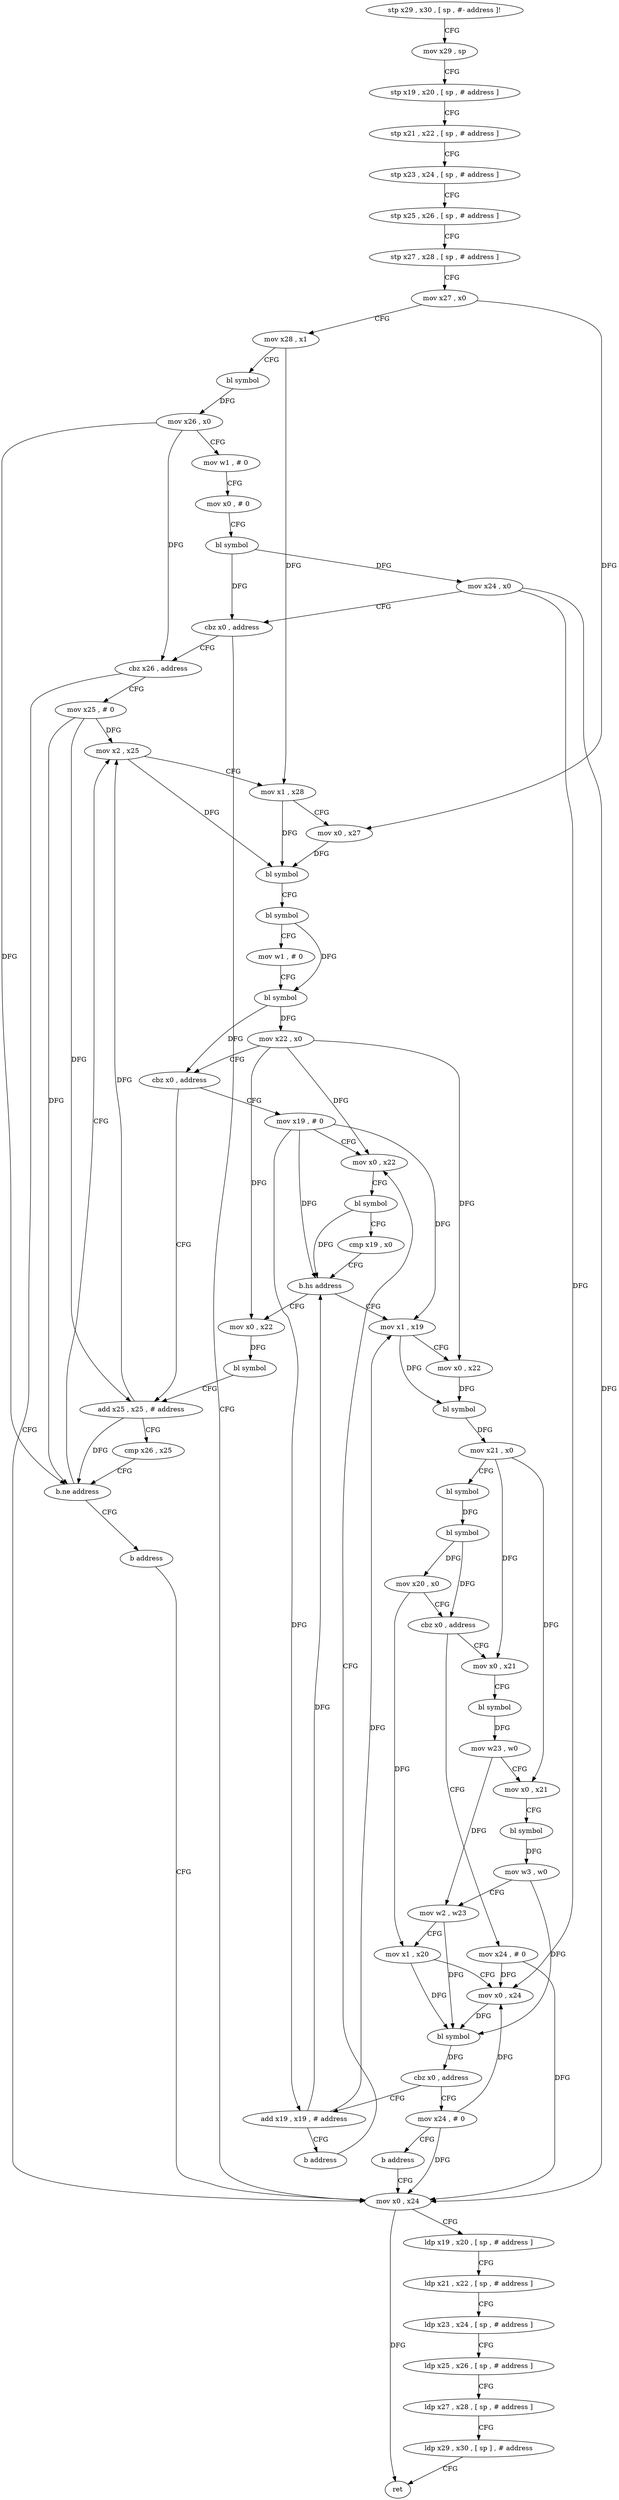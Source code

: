 digraph "func" {
"110192" [label = "stp x29 , x30 , [ sp , #- address ]!" ]
"110196" [label = "mov x29 , sp" ]
"110200" [label = "stp x19 , x20 , [ sp , # address ]" ]
"110204" [label = "stp x21 , x22 , [ sp , # address ]" ]
"110208" [label = "stp x23 , x24 , [ sp , # address ]" ]
"110212" [label = "stp x25 , x26 , [ sp , # address ]" ]
"110216" [label = "stp x27 , x28 , [ sp , # address ]" ]
"110220" [label = "mov x27 , x0" ]
"110224" [label = "mov x28 , x1" ]
"110228" [label = "bl symbol" ]
"110232" [label = "mov x26 , x0" ]
"110236" [label = "mov w1 , # 0" ]
"110240" [label = "mov x0 , # 0" ]
"110244" [label = "bl symbol" ]
"110248" [label = "mov x24 , x0" ]
"110252" [label = "cbz x0 , address" ]
"110432" [label = "mov x0 , x24" ]
"110256" [label = "cbz x26 , address" ]
"110436" [label = "ldp x19 , x20 , [ sp , # address ]" ]
"110440" [label = "ldp x21 , x22 , [ sp , # address ]" ]
"110444" [label = "ldp x23 , x24 , [ sp , # address ]" ]
"110448" [label = "ldp x25 , x26 , [ sp , # address ]" ]
"110452" [label = "ldp x27 , x28 , [ sp , # address ]" ]
"110456" [label = "ldp x29 , x30 , [ sp ] , # address" ]
"110460" [label = "ret" ]
"110260" [label = "mov x25 , # 0" ]
"110264" [label = "mov x2 , x25" ]
"110412" [label = "add x25 , x25 , # address" ]
"110416" [label = "cmp x26 , x25" ]
"110420" [label = "b.ne address" ]
"110424" [label = "b address" ]
"110300" [label = "mov x19 , # 0" ]
"110304" [label = "mov x0 , x22" ]
"110268" [label = "mov x1 , x28" ]
"110272" [label = "mov x0 , x27" ]
"110276" [label = "bl symbol" ]
"110280" [label = "bl symbol" ]
"110284" [label = "mov w1 , # 0" ]
"110288" [label = "bl symbol" ]
"110292" [label = "mov x22 , x0" ]
"110296" [label = "cbz x0 , address" ]
"110404" [label = "mov x0 , x22" ]
"110408" [label = "bl symbol" ]
"110320" [label = "mov x1 , x19" ]
"110324" [label = "mov x0 , x22" ]
"110328" [label = "bl symbol" ]
"110332" [label = "mov x21 , x0" ]
"110336" [label = "bl symbol" ]
"110340" [label = "bl symbol" ]
"110344" [label = "mov x20 , x0" ]
"110348" [label = "cbz x0 , address" ]
"110428" [label = "mov x24 , # 0" ]
"110352" [label = "mov x0 , x21" ]
"110356" [label = "bl symbol" ]
"110360" [label = "mov w23 , w0" ]
"110364" [label = "mov x0 , x21" ]
"110368" [label = "bl symbol" ]
"110372" [label = "mov w3 , w0" ]
"110376" [label = "mov w2 , w23" ]
"110380" [label = "mov x1 , x20" ]
"110384" [label = "mov x0 , x24" ]
"110388" [label = "bl symbol" ]
"110392" [label = "cbz x0 , address" ]
"110464" [label = "mov x24 , # 0" ]
"110396" [label = "add x19 , x19 , # address" ]
"110468" [label = "b address" ]
"110400" [label = "b address" ]
"110308" [label = "bl symbol" ]
"110312" [label = "cmp x19 , x0" ]
"110316" [label = "b.hs address" ]
"110192" -> "110196" [ label = "CFG" ]
"110196" -> "110200" [ label = "CFG" ]
"110200" -> "110204" [ label = "CFG" ]
"110204" -> "110208" [ label = "CFG" ]
"110208" -> "110212" [ label = "CFG" ]
"110212" -> "110216" [ label = "CFG" ]
"110216" -> "110220" [ label = "CFG" ]
"110220" -> "110224" [ label = "CFG" ]
"110220" -> "110272" [ label = "DFG" ]
"110224" -> "110228" [ label = "CFG" ]
"110224" -> "110268" [ label = "DFG" ]
"110228" -> "110232" [ label = "DFG" ]
"110232" -> "110236" [ label = "CFG" ]
"110232" -> "110256" [ label = "DFG" ]
"110232" -> "110420" [ label = "DFG" ]
"110236" -> "110240" [ label = "CFG" ]
"110240" -> "110244" [ label = "CFG" ]
"110244" -> "110248" [ label = "DFG" ]
"110244" -> "110252" [ label = "DFG" ]
"110248" -> "110252" [ label = "CFG" ]
"110248" -> "110432" [ label = "DFG" ]
"110248" -> "110384" [ label = "DFG" ]
"110252" -> "110432" [ label = "CFG" ]
"110252" -> "110256" [ label = "CFG" ]
"110432" -> "110436" [ label = "CFG" ]
"110432" -> "110460" [ label = "DFG" ]
"110256" -> "110432" [ label = "CFG" ]
"110256" -> "110260" [ label = "CFG" ]
"110436" -> "110440" [ label = "CFG" ]
"110440" -> "110444" [ label = "CFG" ]
"110444" -> "110448" [ label = "CFG" ]
"110448" -> "110452" [ label = "CFG" ]
"110452" -> "110456" [ label = "CFG" ]
"110456" -> "110460" [ label = "CFG" ]
"110260" -> "110264" [ label = "DFG" ]
"110260" -> "110412" [ label = "DFG" ]
"110260" -> "110420" [ label = "DFG" ]
"110264" -> "110268" [ label = "CFG" ]
"110264" -> "110276" [ label = "DFG" ]
"110412" -> "110416" [ label = "CFG" ]
"110412" -> "110264" [ label = "DFG" ]
"110412" -> "110420" [ label = "DFG" ]
"110416" -> "110420" [ label = "CFG" ]
"110420" -> "110264" [ label = "CFG" ]
"110420" -> "110424" [ label = "CFG" ]
"110424" -> "110432" [ label = "CFG" ]
"110300" -> "110304" [ label = "CFG" ]
"110300" -> "110316" [ label = "DFG" ]
"110300" -> "110320" [ label = "DFG" ]
"110300" -> "110396" [ label = "DFG" ]
"110304" -> "110308" [ label = "CFG" ]
"110268" -> "110272" [ label = "CFG" ]
"110268" -> "110276" [ label = "DFG" ]
"110272" -> "110276" [ label = "DFG" ]
"110276" -> "110280" [ label = "CFG" ]
"110280" -> "110284" [ label = "CFG" ]
"110280" -> "110288" [ label = "DFG" ]
"110284" -> "110288" [ label = "CFG" ]
"110288" -> "110292" [ label = "DFG" ]
"110288" -> "110296" [ label = "DFG" ]
"110292" -> "110296" [ label = "CFG" ]
"110292" -> "110304" [ label = "DFG" ]
"110292" -> "110404" [ label = "DFG" ]
"110292" -> "110324" [ label = "DFG" ]
"110296" -> "110412" [ label = "CFG" ]
"110296" -> "110300" [ label = "CFG" ]
"110404" -> "110408" [ label = "DFG" ]
"110408" -> "110412" [ label = "CFG" ]
"110320" -> "110324" [ label = "CFG" ]
"110320" -> "110328" [ label = "DFG" ]
"110324" -> "110328" [ label = "DFG" ]
"110328" -> "110332" [ label = "DFG" ]
"110332" -> "110336" [ label = "CFG" ]
"110332" -> "110352" [ label = "DFG" ]
"110332" -> "110364" [ label = "DFG" ]
"110336" -> "110340" [ label = "DFG" ]
"110340" -> "110344" [ label = "DFG" ]
"110340" -> "110348" [ label = "DFG" ]
"110344" -> "110348" [ label = "CFG" ]
"110344" -> "110380" [ label = "DFG" ]
"110348" -> "110428" [ label = "CFG" ]
"110348" -> "110352" [ label = "CFG" ]
"110428" -> "110432" [ label = "DFG" ]
"110428" -> "110384" [ label = "DFG" ]
"110352" -> "110356" [ label = "CFG" ]
"110356" -> "110360" [ label = "DFG" ]
"110360" -> "110364" [ label = "CFG" ]
"110360" -> "110376" [ label = "DFG" ]
"110364" -> "110368" [ label = "CFG" ]
"110368" -> "110372" [ label = "DFG" ]
"110372" -> "110376" [ label = "CFG" ]
"110372" -> "110388" [ label = "DFG" ]
"110376" -> "110380" [ label = "CFG" ]
"110376" -> "110388" [ label = "DFG" ]
"110380" -> "110384" [ label = "CFG" ]
"110380" -> "110388" [ label = "DFG" ]
"110384" -> "110388" [ label = "DFG" ]
"110388" -> "110392" [ label = "DFG" ]
"110392" -> "110464" [ label = "CFG" ]
"110392" -> "110396" [ label = "CFG" ]
"110464" -> "110468" [ label = "CFG" ]
"110464" -> "110432" [ label = "DFG" ]
"110464" -> "110384" [ label = "DFG" ]
"110396" -> "110400" [ label = "CFG" ]
"110396" -> "110320" [ label = "DFG" ]
"110396" -> "110316" [ label = "DFG" ]
"110468" -> "110432" [ label = "CFG" ]
"110400" -> "110304" [ label = "CFG" ]
"110308" -> "110312" [ label = "CFG" ]
"110308" -> "110316" [ label = "DFG" ]
"110312" -> "110316" [ label = "CFG" ]
"110316" -> "110404" [ label = "CFG" ]
"110316" -> "110320" [ label = "CFG" ]
}
